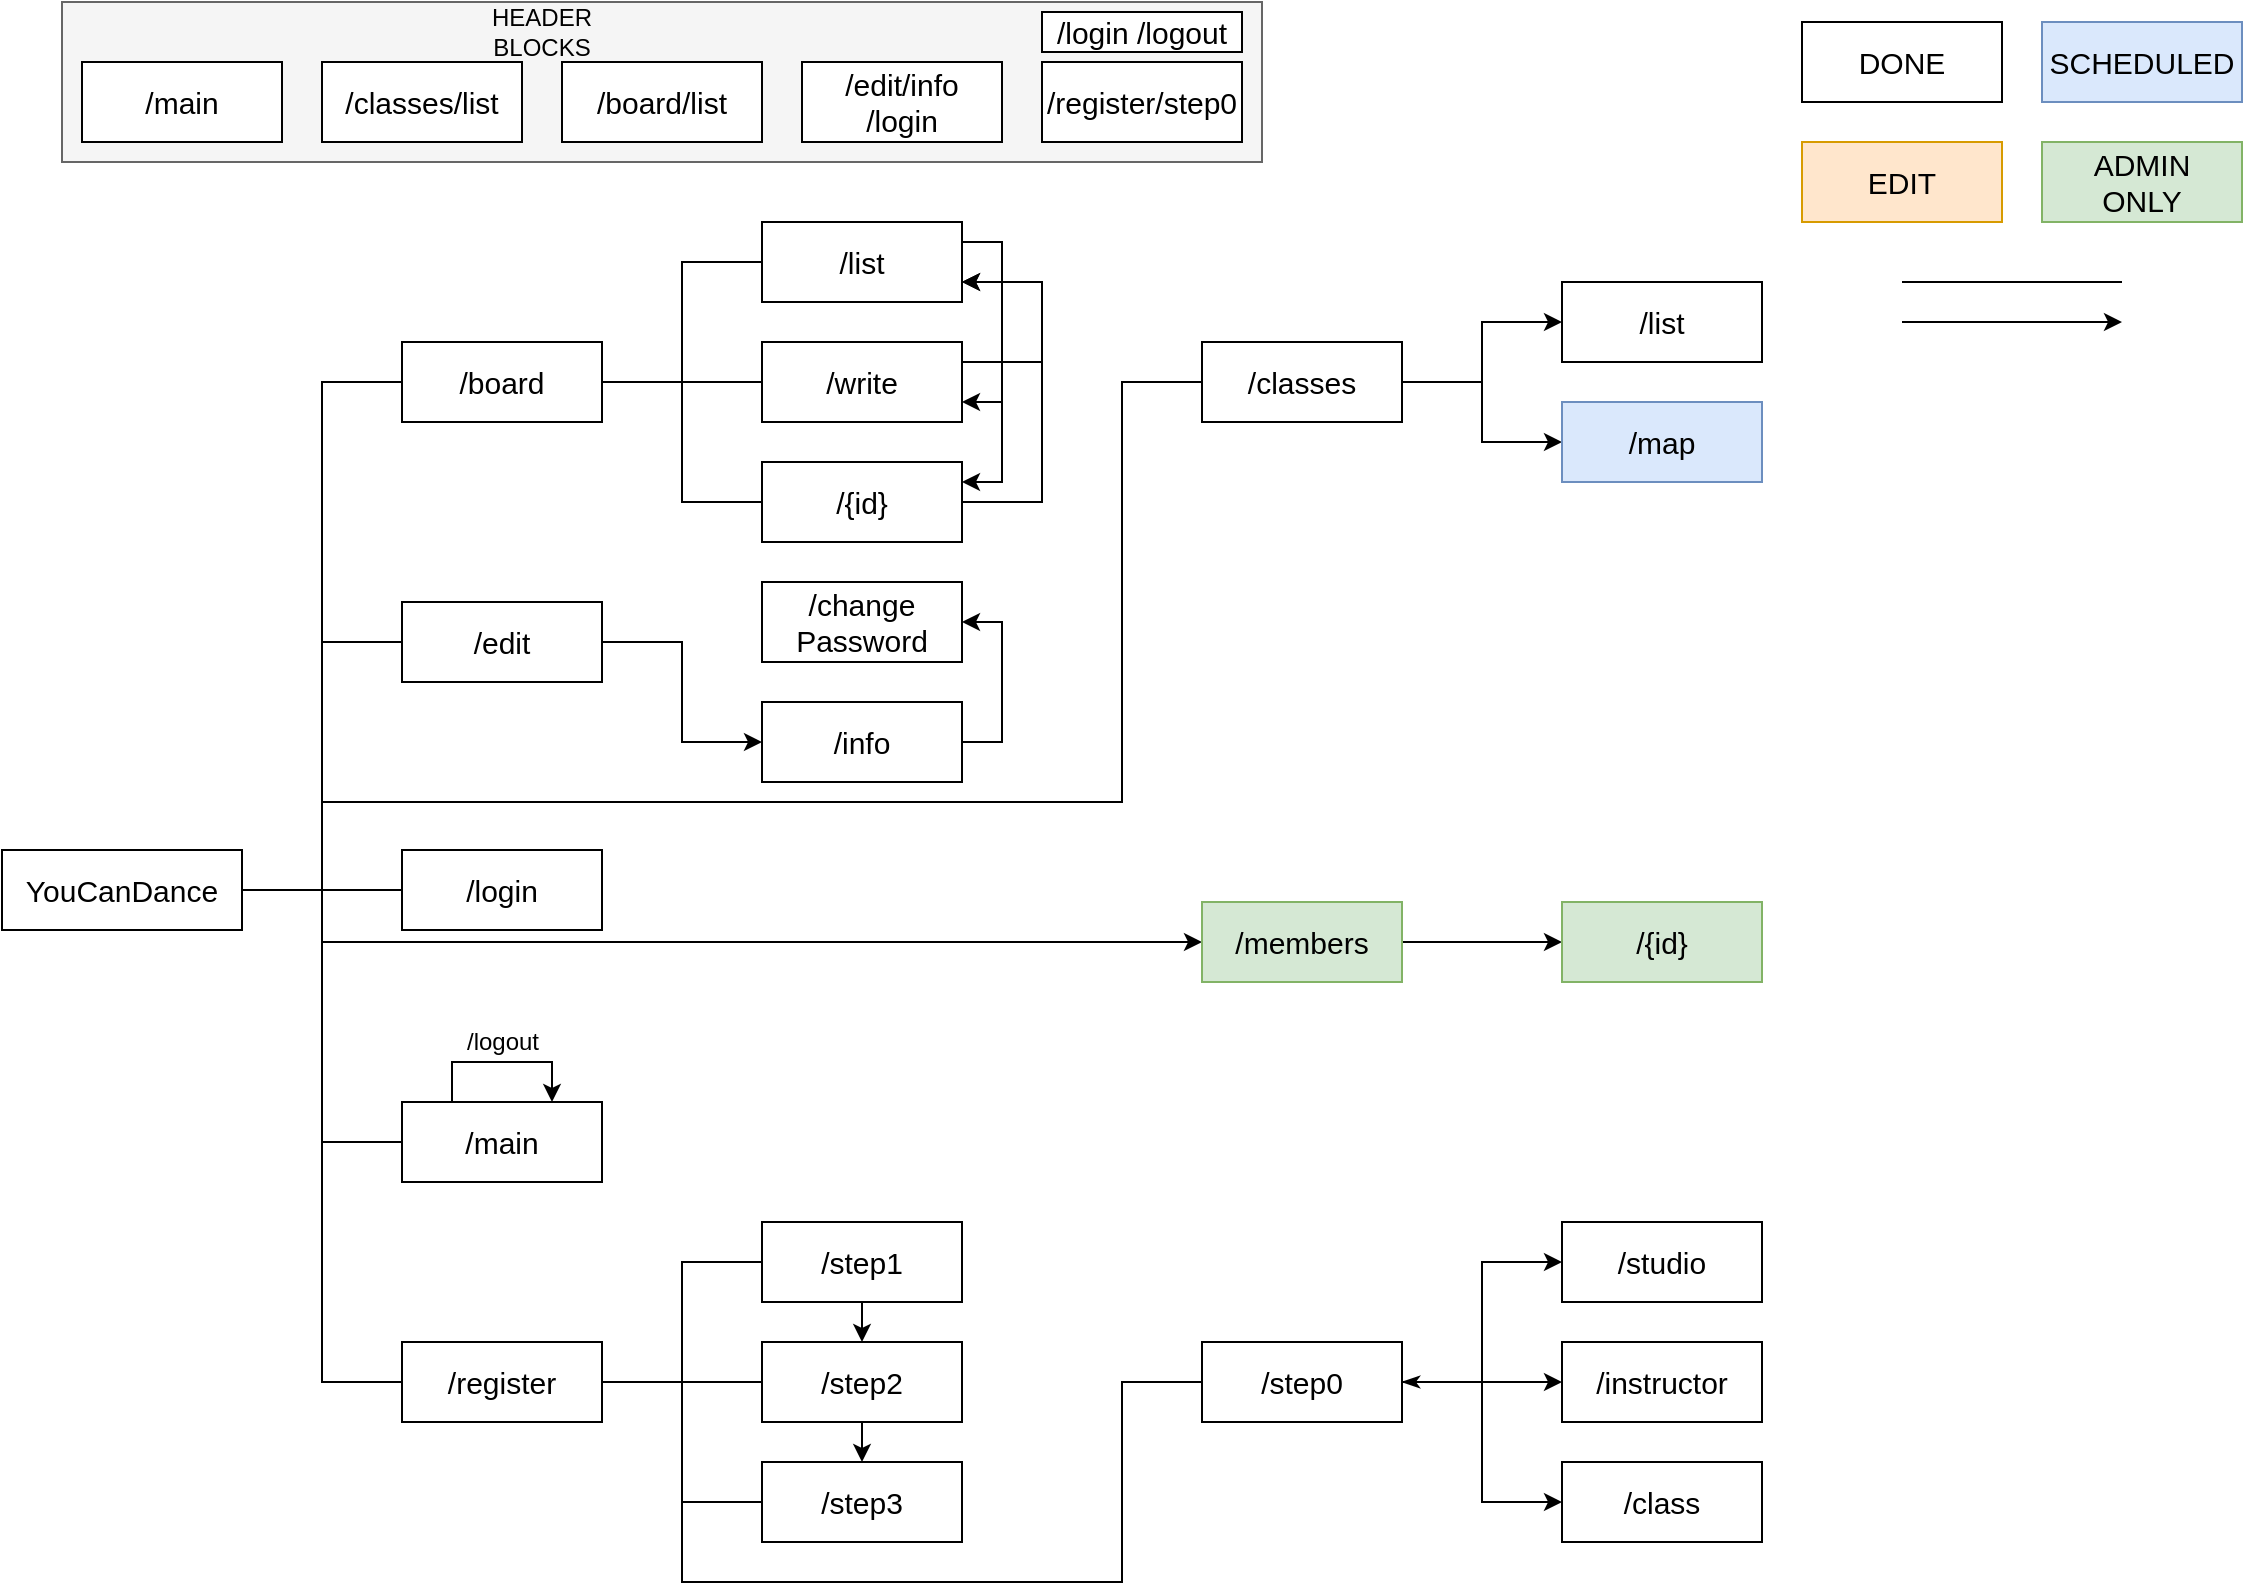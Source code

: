 <mxfile version="21.6.8" type="device">
  <diagram id="C5RBs43oDa-KdzZeNtuy" name="Page-1">
    <mxGraphModel dx="1434" dy="844" grid="1" gridSize="10" guides="1" tooltips="1" connect="1" arrows="1" fold="1" page="1" pageScale="1" pageWidth="1169" pageHeight="827" math="0" shadow="0">
      <root>
        <mxCell id="WIyWlLk6GJQsqaUBKTNV-0" />
        <mxCell id="WIyWlLk6GJQsqaUBKTNV-1" parent="WIyWlLk6GJQsqaUBKTNV-0" />
        <mxCell id="K7pYU-9nMLHGmyaI-lNp-14" value="" style="rounded=0;whiteSpace=wrap;html=1;fillColor=#f5f5f5;fontColor=#333333;strokeColor=#666666;" parent="WIyWlLk6GJQsqaUBKTNV-1" vertex="1">
          <mxGeometry x="70" y="10" width="600" height="80" as="geometry" />
        </mxCell>
        <mxCell id="yFUw4XAeP9mHn4kQm0aL-10" style="edgeStyle=orthogonalEdgeStyle;rounded=0;orthogonalLoop=1;jettySize=auto;html=1;entryX=0;entryY=0.5;entryDx=0;entryDy=0;fontSize=15;endArrow=none;endFill=0;" parent="WIyWlLk6GJQsqaUBKTNV-1" source="yFUw4XAeP9mHn4kQm0aL-0" target="yFUw4XAeP9mHn4kQm0aL-1" edge="1">
          <mxGeometry relative="1" as="geometry" />
        </mxCell>
        <mxCell id="yFUw4XAeP9mHn4kQm0aL-15" style="edgeStyle=orthogonalEdgeStyle;rounded=0;orthogonalLoop=1;jettySize=auto;html=1;entryX=0;entryY=0.5;entryDx=0;entryDy=0;endArrow=none;endFill=0;" parent="WIyWlLk6GJQsqaUBKTNV-1" source="yFUw4XAeP9mHn4kQm0aL-0" target="yFUw4XAeP9mHn4kQm0aL-12" edge="1">
          <mxGeometry relative="1" as="geometry" />
        </mxCell>
        <mxCell id="yFUw4XAeP9mHn4kQm0aL-16" style="edgeStyle=orthogonalEdgeStyle;rounded=0;orthogonalLoop=1;jettySize=auto;html=1;entryX=0;entryY=0.5;entryDx=0;entryDy=0;endArrow=none;endFill=0;" parent="WIyWlLk6GJQsqaUBKTNV-1" source="yFUw4XAeP9mHn4kQm0aL-0" target="yFUw4XAeP9mHn4kQm0aL-11" edge="1">
          <mxGeometry relative="1" as="geometry" />
        </mxCell>
        <mxCell id="yFUw4XAeP9mHn4kQm0aL-21" style="edgeStyle=orthogonalEdgeStyle;rounded=0;orthogonalLoop=1;jettySize=auto;html=1;entryX=0;entryY=0.5;entryDx=0;entryDy=0;endArrow=none;endFill=0;" parent="WIyWlLk6GJQsqaUBKTNV-1" source="yFUw4XAeP9mHn4kQm0aL-0" target="yFUw4XAeP9mHn4kQm0aL-19" edge="1">
          <mxGeometry relative="1" as="geometry" />
        </mxCell>
        <mxCell id="yFUw4XAeP9mHn4kQm0aL-30" style="edgeStyle=orthogonalEdgeStyle;rounded=0;orthogonalLoop=1;jettySize=auto;html=1;entryX=0;entryY=0.5;entryDx=0;entryDy=0;endArrow=none;endFill=0;" parent="WIyWlLk6GJQsqaUBKTNV-1" source="yFUw4XAeP9mHn4kQm0aL-0" target="yFUw4XAeP9mHn4kQm0aL-29" edge="1">
          <mxGeometry relative="1" as="geometry" />
        </mxCell>
        <mxCell id="yFUw4XAeP9mHn4kQm0aL-63" style="edgeStyle=orthogonalEdgeStyle;rounded=0;orthogonalLoop=1;jettySize=auto;html=1;exitX=1;exitY=0.5;exitDx=0;exitDy=0;entryX=0;entryY=0.5;entryDx=0;entryDy=0;endArrow=none;endFill=0;" parent="WIyWlLk6GJQsqaUBKTNV-1" source="yFUw4XAeP9mHn4kQm0aL-0" target="yFUw4XAeP9mHn4kQm0aL-62" edge="1">
          <mxGeometry relative="1" as="geometry">
            <Array as="points">
              <mxPoint x="200" y="454" />
              <mxPoint x="200" y="410" />
              <mxPoint x="600" y="410" />
              <mxPoint x="600" y="200" />
            </Array>
          </mxGeometry>
        </mxCell>
        <mxCell id="0Lt4ShAmO9qfhsyUuCZQ-2" style="edgeStyle=orthogonalEdgeStyle;rounded=0;orthogonalLoop=1;jettySize=auto;html=1;exitX=1;exitY=0.5;exitDx=0;exitDy=0;entryX=0;entryY=0.5;entryDx=0;entryDy=0;" edge="1" parent="WIyWlLk6GJQsqaUBKTNV-1" source="yFUw4XAeP9mHn4kQm0aL-0" target="YpLmWMQoy7-zTij1nuYc-0">
          <mxGeometry relative="1" as="geometry">
            <Array as="points">
              <mxPoint x="200" y="454" />
              <mxPoint x="200" y="480" />
              <mxPoint x="640" y="480" />
            </Array>
          </mxGeometry>
        </mxCell>
        <mxCell id="yFUw4XAeP9mHn4kQm0aL-0" value="YouCanDance" style="rounded=0;whiteSpace=wrap;html=1;fontSize=15;" parent="WIyWlLk6GJQsqaUBKTNV-1" vertex="1">
          <mxGeometry x="40" y="434" width="120" height="40" as="geometry" />
        </mxCell>
        <mxCell id="yFUw4XAeP9mHn4kQm0aL-7" style="edgeStyle=orthogonalEdgeStyle;rounded=0;orthogonalLoop=1;jettySize=auto;html=1;entryX=0;entryY=0.5;entryDx=0;entryDy=0;fontSize=15;endArrow=none;endFill=0;" parent="WIyWlLk6GJQsqaUBKTNV-1" source="yFUw4XAeP9mHn4kQm0aL-1" target="yFUw4XAeP9mHn4kQm0aL-3" edge="1">
          <mxGeometry relative="1" as="geometry" />
        </mxCell>
        <mxCell id="yFUw4XAeP9mHn4kQm0aL-8" style="edgeStyle=orthogonalEdgeStyle;rounded=0;orthogonalLoop=1;jettySize=auto;html=1;entryX=0;entryY=0.5;entryDx=0;entryDy=0;fontSize=15;endArrow=none;endFill=0;" parent="WIyWlLk6GJQsqaUBKTNV-1" source="yFUw4XAeP9mHn4kQm0aL-1" target="yFUw4XAeP9mHn4kQm0aL-4" edge="1">
          <mxGeometry relative="1" as="geometry">
            <Array as="points">
              <mxPoint x="390" y="200" />
              <mxPoint x="390" y="200" />
            </Array>
          </mxGeometry>
        </mxCell>
        <mxCell id="yFUw4XAeP9mHn4kQm0aL-9" style="edgeStyle=orthogonalEdgeStyle;rounded=0;orthogonalLoop=1;jettySize=auto;html=1;entryX=0;entryY=0.5;entryDx=0;entryDy=0;fontSize=15;endArrow=none;endFill=0;" parent="WIyWlLk6GJQsqaUBKTNV-1" source="yFUw4XAeP9mHn4kQm0aL-1" target="yFUw4XAeP9mHn4kQm0aL-5" edge="1">
          <mxGeometry relative="1" as="geometry" />
        </mxCell>
        <mxCell id="yFUw4XAeP9mHn4kQm0aL-1" value="/board&lt;br style=&quot;font-size: 15px;&quot;&gt;" style="rounded=0;whiteSpace=wrap;html=1;fontSize=15;" parent="WIyWlLk6GJQsqaUBKTNV-1" vertex="1">
          <mxGeometry x="240" y="180" width="100" height="40" as="geometry" />
        </mxCell>
        <mxCell id="yFUw4XAeP9mHn4kQm0aL-42" style="edgeStyle=orthogonalEdgeStyle;rounded=0;orthogonalLoop=1;jettySize=auto;html=1;exitX=1;exitY=0.25;exitDx=0;exitDy=0;entryX=1;entryY=0.75;entryDx=0;entryDy=0;" parent="WIyWlLk6GJQsqaUBKTNV-1" source="yFUw4XAeP9mHn4kQm0aL-3" target="yFUw4XAeP9mHn4kQm0aL-4" edge="1">
          <mxGeometry relative="1" as="geometry">
            <Array as="points">
              <mxPoint x="540" y="130" />
              <mxPoint x="540" y="210" />
            </Array>
          </mxGeometry>
        </mxCell>
        <mxCell id="yFUw4XAeP9mHn4kQm0aL-3" value="/list" style="rounded=0;whiteSpace=wrap;html=1;fontSize=15;" parent="WIyWlLk6GJQsqaUBKTNV-1" vertex="1">
          <mxGeometry x="420" y="120" width="100" height="40" as="geometry" />
        </mxCell>
        <mxCell id="yFUw4XAeP9mHn4kQm0aL-61" style="edgeStyle=orthogonalEdgeStyle;rounded=0;orthogonalLoop=1;jettySize=auto;html=1;exitX=1;exitY=0.25;exitDx=0;exitDy=0;entryX=1;entryY=0.75;entryDx=0;entryDy=0;" parent="WIyWlLk6GJQsqaUBKTNV-1" source="yFUw4XAeP9mHn4kQm0aL-4" target="yFUw4XAeP9mHn4kQm0aL-3" edge="1">
          <mxGeometry relative="1" as="geometry">
            <Array as="points">
              <mxPoint x="560" y="190" />
              <mxPoint x="560" y="150" />
            </Array>
          </mxGeometry>
        </mxCell>
        <mxCell id="yFUw4XAeP9mHn4kQm0aL-4" value="/write" style="rounded=0;whiteSpace=wrap;html=1;fontSize=15;" parent="WIyWlLk6GJQsqaUBKTNV-1" vertex="1">
          <mxGeometry x="420" y="180" width="100" height="40" as="geometry" />
        </mxCell>
        <mxCell id="yFUw4XAeP9mHn4kQm0aL-41" style="edgeStyle=orthogonalEdgeStyle;rounded=0;orthogonalLoop=1;jettySize=auto;html=1;exitX=1;exitY=0.5;exitDx=0;exitDy=0;entryX=1;entryY=0.75;entryDx=0;entryDy=0;" parent="WIyWlLk6GJQsqaUBKTNV-1" source="yFUw4XAeP9mHn4kQm0aL-5" target="yFUw4XAeP9mHn4kQm0aL-3" edge="1">
          <mxGeometry relative="1" as="geometry">
            <Array as="points">
              <mxPoint x="560" y="260" />
              <mxPoint x="560" y="150" />
            </Array>
          </mxGeometry>
        </mxCell>
        <mxCell id="yFUw4XAeP9mHn4kQm0aL-5" value="/{id}" style="rounded=0;whiteSpace=wrap;html=1;fontSize=15;" parent="WIyWlLk6GJQsqaUBKTNV-1" vertex="1">
          <mxGeometry x="420" y="240" width="100" height="40" as="geometry" />
        </mxCell>
        <mxCell id="yFUw4XAeP9mHn4kQm0aL-11" value="/login" style="rounded=0;whiteSpace=wrap;html=1;fontSize=15;" parent="WIyWlLk6GJQsqaUBKTNV-1" vertex="1">
          <mxGeometry x="240" y="434" width="100" height="40" as="geometry" />
        </mxCell>
        <mxCell id="YpLmWMQoy7-zTij1nuYc-8" style="edgeStyle=orthogonalEdgeStyle;rounded=0;orthogonalLoop=1;jettySize=auto;html=1;exitX=1;exitY=0.5;exitDx=0;exitDy=0;entryX=0;entryY=0.5;entryDx=0;entryDy=0;" parent="WIyWlLk6GJQsqaUBKTNV-1" source="yFUw4XAeP9mHn4kQm0aL-12" target="YpLmWMQoy7-zTij1nuYc-7" edge="1">
          <mxGeometry relative="1" as="geometry" />
        </mxCell>
        <mxCell id="yFUw4XAeP9mHn4kQm0aL-12" value="/edit" style="rounded=0;whiteSpace=wrap;html=1;fontSize=15;" parent="WIyWlLk6GJQsqaUBKTNV-1" vertex="1">
          <mxGeometry x="240" y="310" width="100" height="40" as="geometry" />
        </mxCell>
        <mxCell id="yFUw4XAeP9mHn4kQm0aL-13" value="&lt;font style=&quot;font-size: 15px;&quot;&gt;/change&lt;br&gt;Password&lt;/font&gt;" style="rounded=0;whiteSpace=wrap;html=1;fontSize=15;" parent="WIyWlLk6GJQsqaUBKTNV-1" vertex="1">
          <mxGeometry x="420" y="300" width="100" height="40" as="geometry" />
        </mxCell>
        <mxCell id="yFUw4XAeP9mHn4kQm0aL-25" style="edgeStyle=orthogonalEdgeStyle;rounded=0;orthogonalLoop=1;jettySize=auto;html=1;entryX=0;entryY=0.5;entryDx=0;entryDy=0;endArrow=none;endFill=0;" parent="WIyWlLk6GJQsqaUBKTNV-1" source="yFUw4XAeP9mHn4kQm0aL-19" target="yFUw4XAeP9mHn4kQm0aL-23" edge="1">
          <mxGeometry relative="1" as="geometry" />
        </mxCell>
        <mxCell id="yFUw4XAeP9mHn4kQm0aL-26" style="edgeStyle=orthogonalEdgeStyle;rounded=0;orthogonalLoop=1;jettySize=auto;html=1;entryX=0;entryY=0.5;entryDx=0;entryDy=0;endArrow=none;endFill=0;" parent="WIyWlLk6GJQsqaUBKTNV-1" source="yFUw4XAeP9mHn4kQm0aL-19" target="yFUw4XAeP9mHn4kQm0aL-22" edge="1">
          <mxGeometry relative="1" as="geometry" />
        </mxCell>
        <mxCell id="yFUw4XAeP9mHn4kQm0aL-27" style="edgeStyle=orthogonalEdgeStyle;rounded=0;orthogonalLoop=1;jettySize=auto;html=1;entryX=0;entryY=0.5;entryDx=0;entryDy=0;endArrow=none;endFill=0;" parent="WIyWlLk6GJQsqaUBKTNV-1" source="yFUw4XAeP9mHn4kQm0aL-19" target="yFUw4XAeP9mHn4kQm0aL-24" edge="1">
          <mxGeometry relative="1" as="geometry" />
        </mxCell>
        <mxCell id="K7pYU-9nMLHGmyaI-lNp-4" style="edgeStyle=orthogonalEdgeStyle;rounded=0;orthogonalLoop=1;jettySize=auto;html=1;exitX=1;exitY=0.5;exitDx=0;exitDy=0;entryX=0;entryY=0.5;entryDx=0;entryDy=0;endArrow=none;endFill=0;" parent="WIyWlLk6GJQsqaUBKTNV-1" source="yFUw4XAeP9mHn4kQm0aL-19" target="ih5ty1P-K5LNxgbIwNcd-4" edge="1">
          <mxGeometry relative="1" as="geometry">
            <Array as="points">
              <mxPoint x="380" y="700" />
              <mxPoint x="380" y="800" />
              <mxPoint x="600" y="800" />
              <mxPoint x="600" y="700" />
            </Array>
          </mxGeometry>
        </mxCell>
        <mxCell id="yFUw4XAeP9mHn4kQm0aL-19" value="/register" style="rounded=0;whiteSpace=wrap;html=1;fontSize=15;" parent="WIyWlLk6GJQsqaUBKTNV-1" vertex="1">
          <mxGeometry x="240" y="680" width="100" height="40" as="geometry" />
        </mxCell>
        <mxCell id="yFUw4XAeP9mHn4kQm0aL-36" style="edgeStyle=orthogonalEdgeStyle;rounded=0;orthogonalLoop=1;jettySize=auto;html=1;exitX=0.5;exitY=1;exitDx=0;exitDy=0;entryX=0.5;entryY=0;entryDx=0;entryDy=0;" parent="WIyWlLk6GJQsqaUBKTNV-1" source="yFUw4XAeP9mHn4kQm0aL-22" target="yFUw4XAeP9mHn4kQm0aL-23" edge="1">
          <mxGeometry relative="1" as="geometry" />
        </mxCell>
        <mxCell id="yFUw4XAeP9mHn4kQm0aL-22" value="/step1" style="rounded=0;whiteSpace=wrap;html=1;fontSize=15;" parent="WIyWlLk6GJQsqaUBKTNV-1" vertex="1">
          <mxGeometry x="420" y="620" width="100" height="40" as="geometry" />
        </mxCell>
        <mxCell id="yFUw4XAeP9mHn4kQm0aL-37" style="edgeStyle=orthogonalEdgeStyle;rounded=0;orthogonalLoop=1;jettySize=auto;html=1;exitX=0.5;exitY=1;exitDx=0;exitDy=0;entryX=0.5;entryY=0;entryDx=0;entryDy=0;" parent="WIyWlLk6GJQsqaUBKTNV-1" source="yFUw4XAeP9mHn4kQm0aL-23" target="yFUw4XAeP9mHn4kQm0aL-24" edge="1">
          <mxGeometry relative="1" as="geometry" />
        </mxCell>
        <mxCell id="yFUw4XAeP9mHn4kQm0aL-23" value="/step2" style="rounded=0;whiteSpace=wrap;html=1;fontSize=15;" parent="WIyWlLk6GJQsqaUBKTNV-1" vertex="1">
          <mxGeometry x="420" y="680" width="100" height="40" as="geometry" />
        </mxCell>
        <mxCell id="yFUw4XAeP9mHn4kQm0aL-24" value="/step3" style="rounded=0;whiteSpace=wrap;html=1;fontSize=15;" parent="WIyWlLk6GJQsqaUBKTNV-1" vertex="1">
          <mxGeometry x="420" y="740" width="100" height="40" as="geometry" />
        </mxCell>
        <mxCell id="yFUw4XAeP9mHn4kQm0aL-29" value="/main" style="rounded=0;whiteSpace=wrap;html=1;fontSize=15;" parent="WIyWlLk6GJQsqaUBKTNV-1" vertex="1">
          <mxGeometry x="240" y="560" width="100" height="40" as="geometry" />
        </mxCell>
        <mxCell id="yFUw4XAeP9mHn4kQm0aL-51" style="edgeStyle=orthogonalEdgeStyle;rounded=0;orthogonalLoop=1;jettySize=auto;html=1;exitX=0.25;exitY=0;exitDx=0;exitDy=0;entryX=0.75;entryY=0;entryDx=0;entryDy=0;" parent="WIyWlLk6GJQsqaUBKTNV-1" source="yFUw4XAeP9mHn4kQm0aL-29" target="yFUw4XAeP9mHn4kQm0aL-29" edge="1">
          <mxGeometry relative="1" as="geometry">
            <Array as="points">
              <mxPoint x="265" y="540" />
              <mxPoint x="315" y="540" />
            </Array>
          </mxGeometry>
        </mxCell>
        <mxCell id="yFUw4XAeP9mHn4kQm0aL-52" value="&lt;font style=&quot;font-size: 12px;&quot;&gt;/logout&lt;/font&gt;" style="edgeLabel;html=1;align=center;verticalAlign=middle;resizable=0;points=[];" parent="yFUw4XAeP9mHn4kQm0aL-51" vertex="1" connectable="0">
          <mxGeometry x="-0.422" y="-1" relative="1" as="geometry">
            <mxPoint x="19" y="-11" as="offset" />
          </mxGeometry>
        </mxCell>
        <mxCell id="yFUw4XAeP9mHn4kQm0aL-68" style="edgeStyle=orthogonalEdgeStyle;rounded=0;orthogonalLoop=1;jettySize=auto;html=1;exitX=1;exitY=0.5;exitDx=0;exitDy=0;entryX=0;entryY=0.5;entryDx=0;entryDy=0;endArrow=classic;endFill=1;" parent="WIyWlLk6GJQsqaUBKTNV-1" source="yFUw4XAeP9mHn4kQm0aL-62" target="yFUw4XAeP9mHn4kQm0aL-65" edge="1">
          <mxGeometry relative="1" as="geometry">
            <Array as="points">
              <mxPoint x="780" y="200" />
              <mxPoint x="780" y="170" />
            </Array>
          </mxGeometry>
        </mxCell>
        <mxCell id="yFUw4XAeP9mHn4kQm0aL-82" style="edgeStyle=orthogonalEdgeStyle;rounded=0;orthogonalLoop=1;jettySize=auto;html=1;exitX=1;exitY=0.5;exitDx=0;exitDy=0;entryX=0;entryY=0.5;entryDx=0;entryDy=0;" parent="WIyWlLk6GJQsqaUBKTNV-1" source="yFUw4XAeP9mHn4kQm0aL-62" target="yFUw4XAeP9mHn4kQm0aL-81" edge="1">
          <mxGeometry relative="1" as="geometry" />
        </mxCell>
        <mxCell id="yFUw4XAeP9mHn4kQm0aL-62" value="/classes" style="rounded=0;whiteSpace=wrap;html=1;fontSize=15;" parent="WIyWlLk6GJQsqaUBKTNV-1" vertex="1">
          <mxGeometry x="640" y="180" width="100" height="40" as="geometry" />
        </mxCell>
        <mxCell id="yFUw4XAeP9mHn4kQm0aL-65" value="/list" style="rounded=0;whiteSpace=wrap;html=1;fontSize=15;" parent="WIyWlLk6GJQsqaUBKTNV-1" vertex="1">
          <mxGeometry x="820" y="150" width="100" height="40" as="geometry" />
        </mxCell>
        <mxCell id="yFUw4XAeP9mHn4kQm0aL-77" value="/main" style="rounded=0;whiteSpace=wrap;html=1;fontSize=15;" parent="WIyWlLk6GJQsqaUBKTNV-1" vertex="1">
          <mxGeometry x="80" y="40" width="100" height="40" as="geometry" />
        </mxCell>
        <mxCell id="yFUw4XAeP9mHn4kQm0aL-78" value="/classes/list" style="rounded=0;whiteSpace=wrap;html=1;fontSize=15;" parent="WIyWlLk6GJQsqaUBKTNV-1" vertex="1">
          <mxGeometry x="200" y="40" width="100" height="40" as="geometry" />
        </mxCell>
        <mxCell id="yFUw4XAeP9mHn4kQm0aL-79" value="/board/list" style="rounded=0;whiteSpace=wrap;html=1;fontSize=15;" parent="WIyWlLk6GJQsqaUBKTNV-1" vertex="1">
          <mxGeometry x="320" y="40" width="100" height="40" as="geometry" />
        </mxCell>
        <mxCell id="yFUw4XAeP9mHn4kQm0aL-80" value="/login /logout" style="rounded=0;whiteSpace=wrap;html=1;fontSize=15;" parent="WIyWlLk6GJQsqaUBKTNV-1" vertex="1">
          <mxGeometry x="560" y="15" width="100" height="20" as="geometry" />
        </mxCell>
        <mxCell id="yFUw4XAeP9mHn4kQm0aL-81" value="/map" style="rounded=0;whiteSpace=wrap;html=1;fontSize=15;fillColor=#dae8fc;strokeColor=#6c8ebf;" parent="WIyWlLk6GJQsqaUBKTNV-1" vertex="1">
          <mxGeometry x="820" y="210" width="100" height="40" as="geometry" />
        </mxCell>
        <mxCell id="K7pYU-9nMLHGmyaI-lNp-1" value="/studio" style="rounded=0;whiteSpace=wrap;html=1;fontSize=15;" parent="WIyWlLk6GJQsqaUBKTNV-1" vertex="1">
          <mxGeometry x="820" y="620" width="100" height="40" as="geometry" />
        </mxCell>
        <mxCell id="K7pYU-9nMLHGmyaI-lNp-2" value="/instructor" style="rounded=0;whiteSpace=wrap;html=1;fontSize=15;" parent="WIyWlLk6GJQsqaUBKTNV-1" vertex="1">
          <mxGeometry x="820" y="680" width="100" height="40" as="geometry" />
        </mxCell>
        <mxCell id="K7pYU-9nMLHGmyaI-lNp-5" value="/class" style="rounded=0;whiteSpace=wrap;html=1;fontSize=15;" parent="WIyWlLk6GJQsqaUBKTNV-1" vertex="1">
          <mxGeometry x="820" y="740" width="100" height="40" as="geometry" />
        </mxCell>
        <mxCell id="K7pYU-9nMLHGmyaI-lNp-10" value="SCHEDULED" style="rounded=0;whiteSpace=wrap;html=1;fontSize=15;fillColor=#dae8fc;strokeColor=#6c8ebf;" parent="WIyWlLk6GJQsqaUBKTNV-1" vertex="1">
          <mxGeometry x="1060" y="20" width="100" height="40" as="geometry" />
        </mxCell>
        <mxCell id="K7pYU-9nMLHGmyaI-lNp-11" value="DONE" style="rounded=0;whiteSpace=wrap;html=1;fontSize=15;" parent="WIyWlLk6GJQsqaUBKTNV-1" vertex="1">
          <mxGeometry x="940" y="20" width="100" height="40" as="geometry" />
        </mxCell>
        <mxCell id="K7pYU-9nMLHGmyaI-lNp-12" value="HEADER BLOCKS" style="text;html=1;strokeColor=none;fillColor=none;align=center;verticalAlign=middle;whiteSpace=wrap;rounded=0;" parent="WIyWlLk6GJQsqaUBKTNV-1" vertex="1">
          <mxGeometry x="280" y="10" width="60" height="30" as="geometry" />
        </mxCell>
        <mxCell id="K7pYU-9nMLHGmyaI-lNp-13" value="/edit/info&lt;br&gt;/login" style="rounded=0;whiteSpace=wrap;html=1;fontSize=15;" parent="WIyWlLk6GJQsqaUBKTNV-1" vertex="1">
          <mxGeometry x="440" y="40" width="100" height="40" as="geometry" />
        </mxCell>
        <mxCell id="K7pYU-9nMLHGmyaI-lNp-15" value="" style="endArrow=none;html=1;rounded=0;" parent="WIyWlLk6GJQsqaUBKTNV-1" edge="1">
          <mxGeometry width="50" height="50" relative="1" as="geometry">
            <mxPoint x="990" y="150" as="sourcePoint" />
            <mxPoint x="1100" y="150" as="targetPoint" />
          </mxGeometry>
        </mxCell>
        <mxCell id="K7pYU-9nMLHGmyaI-lNp-16" value="" style="endArrow=classic;html=1;rounded=0;" parent="WIyWlLk6GJQsqaUBKTNV-1" edge="1">
          <mxGeometry width="50" height="50" relative="1" as="geometry">
            <mxPoint x="990" y="170" as="sourcePoint" />
            <mxPoint x="1100" y="170" as="targetPoint" />
          </mxGeometry>
        </mxCell>
        <mxCell id="K7pYU-9nMLHGmyaI-lNp-17" value="EDIT" style="rounded=0;whiteSpace=wrap;html=1;fontSize=15;fillColor=#ffe6cc;strokeColor=#d79b00;" parent="WIyWlLk6GJQsqaUBKTNV-1" vertex="1">
          <mxGeometry x="940" y="80" width="100" height="40" as="geometry" />
        </mxCell>
        <mxCell id="ih5ty1P-K5LNxgbIwNcd-5" style="edgeStyle=orthogonalEdgeStyle;rounded=0;orthogonalLoop=1;jettySize=auto;html=1;exitX=1;exitY=0.5;exitDx=0;exitDy=0;entryX=0;entryY=0.5;entryDx=0;entryDy=0;" parent="WIyWlLk6GJQsqaUBKTNV-1" source="ih5ty1P-K5LNxgbIwNcd-4" target="K7pYU-9nMLHGmyaI-lNp-1" edge="1">
          <mxGeometry relative="1" as="geometry" />
        </mxCell>
        <mxCell id="ih5ty1P-K5LNxgbIwNcd-6" style="edgeStyle=orthogonalEdgeStyle;rounded=0;orthogonalLoop=1;jettySize=auto;html=1;exitX=1;exitY=0.5;exitDx=0;exitDy=0;entryX=0;entryY=0.5;entryDx=0;entryDy=0;startArrow=classicThin;startFill=1;" parent="WIyWlLk6GJQsqaUBKTNV-1" source="ih5ty1P-K5LNxgbIwNcd-4" target="K7pYU-9nMLHGmyaI-lNp-2" edge="1">
          <mxGeometry relative="1" as="geometry" />
        </mxCell>
        <mxCell id="ih5ty1P-K5LNxgbIwNcd-7" style="edgeStyle=orthogonalEdgeStyle;rounded=0;orthogonalLoop=1;jettySize=auto;html=1;exitX=1;exitY=0.5;exitDx=0;exitDy=0;entryX=0;entryY=0.5;entryDx=0;entryDy=0;" parent="WIyWlLk6GJQsqaUBKTNV-1" source="ih5ty1P-K5LNxgbIwNcd-4" target="K7pYU-9nMLHGmyaI-lNp-5" edge="1">
          <mxGeometry relative="1" as="geometry" />
        </mxCell>
        <mxCell id="ih5ty1P-K5LNxgbIwNcd-4" value="/step0" style="rounded=0;whiteSpace=wrap;html=1;fontSize=15;" parent="WIyWlLk6GJQsqaUBKTNV-1" vertex="1">
          <mxGeometry x="640" y="680" width="100" height="40" as="geometry" />
        </mxCell>
        <mxCell id="YpLmWMQoy7-zTij1nuYc-5" style="edgeStyle=orthogonalEdgeStyle;rounded=0;orthogonalLoop=1;jettySize=auto;html=1;exitX=1;exitY=0.5;exitDx=0;exitDy=0;entryX=0;entryY=0.5;entryDx=0;entryDy=0;" parent="WIyWlLk6GJQsqaUBKTNV-1" source="YpLmWMQoy7-zTij1nuYc-0" target="YpLmWMQoy7-zTij1nuYc-2" edge="1">
          <mxGeometry relative="1" as="geometry" />
        </mxCell>
        <mxCell id="YpLmWMQoy7-zTij1nuYc-0" value="/members" style="rounded=0;whiteSpace=wrap;html=1;fontSize=15;fillColor=#d5e8d4;strokeColor=#82b366;" parent="WIyWlLk6GJQsqaUBKTNV-1" vertex="1">
          <mxGeometry x="640" y="460" width="100" height="40" as="geometry" />
        </mxCell>
        <mxCell id="YpLmWMQoy7-zTij1nuYc-2" value="/{id}" style="rounded=0;whiteSpace=wrap;html=1;fontSize=15;fillColor=#d5e8d4;strokeColor=#82b366;" parent="WIyWlLk6GJQsqaUBKTNV-1" vertex="1">
          <mxGeometry x="820" y="460" width="100" height="40" as="geometry" />
        </mxCell>
        <mxCell id="YpLmWMQoy7-zTij1nuYc-6" value="ADMIN&lt;br&gt;ONLY" style="rounded=0;whiteSpace=wrap;html=1;fontSize=15;fillColor=#d5e8d4;strokeColor=#82b366;" parent="WIyWlLk6GJQsqaUBKTNV-1" vertex="1">
          <mxGeometry x="1060" y="80" width="100" height="40" as="geometry" />
        </mxCell>
        <mxCell id="YpLmWMQoy7-zTij1nuYc-9" style="edgeStyle=orthogonalEdgeStyle;rounded=0;orthogonalLoop=1;jettySize=auto;html=1;exitX=1;exitY=0.5;exitDx=0;exitDy=0;entryX=1;entryY=0.5;entryDx=0;entryDy=0;" parent="WIyWlLk6GJQsqaUBKTNV-1" source="YpLmWMQoy7-zTij1nuYc-7" target="yFUw4XAeP9mHn4kQm0aL-13" edge="1">
          <mxGeometry relative="1" as="geometry">
            <Array as="points">
              <mxPoint x="540" y="380" />
              <mxPoint x="540" y="320" />
            </Array>
          </mxGeometry>
        </mxCell>
        <mxCell id="YpLmWMQoy7-zTij1nuYc-7" value="/info" style="rounded=0;whiteSpace=wrap;html=1;fontSize=15;" parent="WIyWlLk6GJQsqaUBKTNV-1" vertex="1">
          <mxGeometry x="420" y="360" width="100" height="40" as="geometry" />
        </mxCell>
        <mxCell id="YpLmWMQoy7-zTij1nuYc-10" value="/register/step0" style="rounded=0;whiteSpace=wrap;html=1;fontSize=15;" parent="WIyWlLk6GJQsqaUBKTNV-1" vertex="1">
          <mxGeometry x="560" y="40" width="100" height="40" as="geometry" />
        </mxCell>
        <mxCell id="0Lt4ShAmO9qfhsyUuCZQ-1" style="edgeStyle=orthogonalEdgeStyle;rounded=0;orthogonalLoop=1;jettySize=auto;html=1;exitX=1;exitY=0.25;exitDx=0;exitDy=0;" edge="1" parent="WIyWlLk6GJQsqaUBKTNV-1" source="yFUw4XAeP9mHn4kQm0aL-3">
          <mxGeometry relative="1" as="geometry">
            <Array as="points">
              <mxPoint x="540" y="130" />
              <mxPoint x="540" y="250" />
            </Array>
            <mxPoint x="530" y="140" as="sourcePoint" />
            <mxPoint x="520" y="250" as="targetPoint" />
          </mxGeometry>
        </mxCell>
      </root>
    </mxGraphModel>
  </diagram>
</mxfile>
